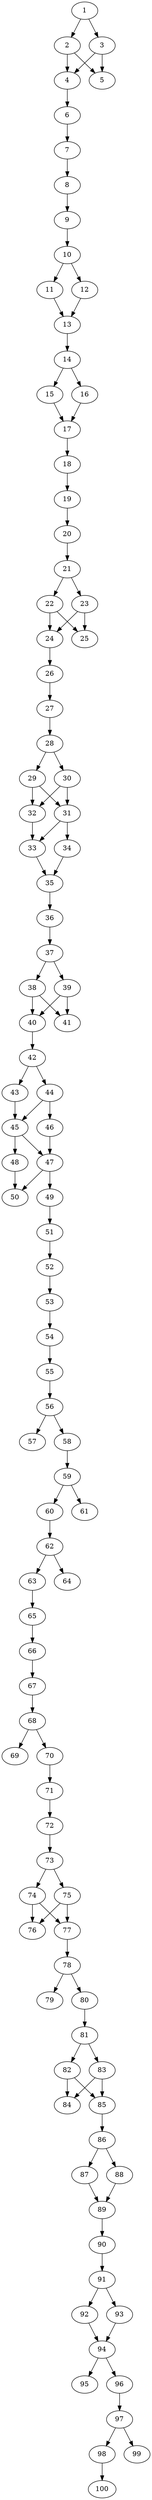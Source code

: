 // DAG automatically generated by daggen at Fri Aug  4 16:35:14 2017
// ./daggen --dot -n 100 --fat 0.2 --regular 0.8 --density 0.8 --jump 1 
digraph G {
  1 [size="68719", alpha="0.11"]
  1 -> 2 [size ="134"]
  1 -> 3 [size ="134"]
  2 [size="549756", alpha="0.02"]
  2 -> 4 [size ="537"]
  2 -> 5 [size ="537"]
  3 [size="5369", alpha="0.04"]
  3 -> 4 [size ="134"]
  3 -> 5 [size ="134"]
  4 [size="368293", alpha="0.12"]
  4 -> 6 [size ="411"]
  5 [size="68719", alpha="0.17"]
  6 [size="10344", alpha="0.10"]
  6 -> 7 [size ="210"]
  7 [size="693119", alpha="0.13"]
  7 -> 8 [size ="537"]
  8 [size="2540", alpha="0.09"]
  8 -> 9 [size ="75"]
  9 [size="22574", alpha="0.17"]
  9 -> 10 [size ="411"]
  10 [size="25864", alpha="0.07"]
  10 -> 11 [size ="411"]
  10 -> 12 [size ="411"]
  11 [size="1073742", alpha="0.01"]
  11 -> 13 [size ="839"]
  12 [size="14018", alpha="0.02"]
  12 -> 13 [size ="302"]
  13 [size="8524", alpha="0.17"]
  13 -> 14 [size ="134"]
  14 [size="134218", alpha="0.14"]
  14 -> 15 [size ="210"]
  14 -> 16 [size ="210"]
  15 [size="134218", alpha="0.11"]
  15 -> 17 [size ="210"]
  16 [size="2731", alpha="0.11"]
  16 -> 17 [size ="134"]
  17 [size="28095", alpha="0.08"]
  17 -> 18 [size ="75"]
  18 [size="1817", alpha="0.05"]
  18 -> 19 [size ="75"]
  19 [size="8590", alpha="0.04"]
  19 -> 20 [size ="34"]
  20 [size="7480", alpha="0.13"]
  20 -> 21 [size ="302"]
  21 [size="14908", alpha="0.03"]
  21 -> 22 [size ="302"]
  21 -> 23 [size ="302"]
  22 [size="321353", alpha="0.08"]
  22 -> 24 [size ="411"]
  22 -> 25 [size ="411"]
  23 [size="782758", alpha="0.12"]
  23 -> 24 [size ="679"]
  23 -> 25 [size ="679"]
  24 [size="7146", alpha="0.14"]
  24 -> 26 [size ="134"]
  25 [size="15511", alpha="0.17"]
  26 [size="134218", alpha="0.04"]
  26 -> 27 [size ="210"]
  27 [size="335852", alpha="0.18"]
  27 -> 28 [size ="411"]
  28 [size="1073742", alpha="0.09"]
  28 -> 29 [size ="839"]
  28 -> 30 [size ="839"]
  29 [size="368293", alpha="0.18"]
  29 -> 31 [size ="411"]
  29 -> 32 [size ="411"]
  30 [size="6562", alpha="0.18"]
  30 -> 31 [size ="411"]
  30 -> 32 [size ="411"]
  31 [size="947157", alpha="0.16"]
  31 -> 33 [size ="679"]
  31 -> 34 [size ="679"]
  32 [size="549756", alpha="0.11"]
  32 -> 33 [size ="537"]
  33 [size="212355", alpha="0.13"]
  33 -> 35 [size ="302"]
  34 [size="1073742", alpha="0.04"]
  34 -> 35 [size ="839"]
  35 [size="26776", alpha="0.08"]
  35 -> 36 [size ="537"]
  36 [size="368293", alpha="0.08"]
  36 -> 37 [size ="411"]
  37 [size="7941", alpha="0.09"]
  37 -> 38 [size ="302"]
  37 -> 39 [size ="302"]
  38 [size="739083", alpha="0.14"]
  38 -> 40 [size ="839"]
  38 -> 41 [size ="839"]
  39 [size="28991", alpha="0.06"]
  39 -> 40 [size ="75"]
  39 -> 41 [size ="75"]
  40 [size="552145", alpha="0.13"]
  40 -> 42 [size ="411"]
  41 [size="28991", alpha="0.01"]
  42 [size="747", alpha="0.14"]
  42 -> 43 [size ="34"]
  42 -> 44 [size ="34"]
  43 [size="1409", alpha="0.10"]
  43 -> 45 [size ="34"]
  44 [size="19077", alpha="0.17"]
  44 -> 45 [size ="679"]
  44 -> 46 [size ="679"]
  45 [size="68719", alpha="0.11"]
  45 -> 47 [size ="134"]
  45 -> 48 [size ="134"]
  46 [size="28991", alpha="0.16"]
  46 -> 47 [size ="75"]
  47 [size="6853", alpha="0.08"]
  47 -> 49 [size ="210"]
  47 -> 50 [size ="210"]
  48 [size="4603", alpha="0.06"]
  48 -> 50 [size ="210"]
  49 [size="15395", alpha="0.06"]
  49 -> 51 [size ="411"]
  50 [size="492303", alpha="0.15"]
  51 [size="2268", alpha="0.07"]
  51 -> 52 [size ="134"]
  52 [size="810744", alpha="0.18"]
  52 -> 53 [size ="839"]
  53 [size="3699", alpha="0.19"]
  53 -> 54 [size ="75"]
  54 [size="368293", alpha="0.13"]
  54 -> 55 [size ="411"]
  55 [size="472161", alpha="0.14"]
  55 -> 56 [size ="411"]
  56 [size="326164", alpha="0.09"]
  56 -> 57 [size ="210"]
  56 -> 58 [size ="210"]
  57 [size="8590", alpha="0.10"]
  58 [size="108644", alpha="0.13"]
  58 -> 59 [size ="411"]
  59 [size="368293", alpha="0.07"]
  59 -> 60 [size ="411"]
  59 -> 61 [size ="411"]
  60 [size="23165", alpha="0.03"]
  60 -> 62 [size ="411"]
  61 [size="10125", alpha="0.03"]
  62 [size="7992", alpha="0.15"]
  62 -> 63 [size ="134"]
  62 -> 64 [size ="134"]
  63 [size="24521", alpha="0.03"]
  63 -> 65 [size ="411"]
  64 [size="22457", alpha="0.00"]
  65 [size="40545", alpha="0.00"]
  65 -> 66 [size ="34"]
  66 [size="68719", alpha="0.09"]
  66 -> 67 [size ="134"]
  67 [size="22644", alpha="0.15"]
  67 -> 68 [size ="34"]
  68 [size="85733", alpha="0.14"]
  68 -> 69 [size ="411"]
  68 -> 70 [size ="411"]
  69 [size="35817", alpha="0.10"]
  70 [size="782758", alpha="0.05"]
  70 -> 71 [size ="679"]
  71 [size="28991", alpha="0.14"]
  71 -> 72 [size ="75"]
  72 [size="153158", alpha="0.11"]
  72 -> 73 [size ="210"]
  73 [size="2113", alpha="0.14"]
  73 -> 74 [size ="34"]
  73 -> 75 [size ="34"]
  74 [size="170957", alpha="0.19"]
  74 -> 76 [size ="411"]
  74 -> 77 [size ="411"]
  75 [size="10848", alpha="0.19"]
  75 -> 76 [size ="411"]
  75 -> 77 [size ="411"]
  76 [size="32964", alpha="0.11"]
  77 [size="8590", alpha="0.03"]
  77 -> 78 [size ="34"]
  78 [size="3327", alpha="0.13"]
  78 -> 79 [size ="75"]
  78 -> 80 [size ="75"]
  79 [size="211485", alpha="0.13"]
  80 [size="37362", alpha="0.19"]
  80 -> 81 [size ="679"]
  81 [size="631346", alpha="0.18"]
  81 -> 82 [size ="537"]
  81 -> 83 [size ="537"]
  82 [size="370157", alpha="0.08"]
  82 -> 84 [size ="411"]
  82 -> 85 [size ="411"]
  83 [size="1944", alpha="0.11"]
  83 -> 84 [size ="34"]
  83 -> 85 [size ="34"]
  84 [size="25683", alpha="0.04"]
  85 [size="639311", alpha="0.04"]
  85 -> 86 [size ="411"]
  86 [size="10022", alpha="0.07"]
  86 -> 87 [size ="411"]
  86 -> 88 [size ="411"]
  87 [size="782758", alpha="0.03"]
  87 -> 89 [size ="679"]
  88 [size="62405", alpha="0.03"]
  88 -> 89 [size ="134"]
  89 [size="134218", alpha="0.16"]
  89 -> 90 [size ="210"]
  90 [size="749115", alpha="0.13"]
  90 -> 91 [size ="679"]
  91 [size="5890", alpha="0.16"]
  91 -> 92 [size ="134"]
  91 -> 93 [size ="134"]
  92 [size="16428", alpha="0.01"]
  92 -> 94 [size ="411"]
  93 [size="74509", alpha="0.14"]
  93 -> 94 [size ="134"]
  94 [size="782758", alpha="0.09"]
  94 -> 95 [size ="679"]
  94 -> 96 [size ="679"]
  95 [size="8590", alpha="0.15"]
  96 [size="9849", alpha="0.13"]
  96 -> 97 [size ="537"]
  97 [size="8266", alpha="0.19"]
  97 -> 98 [size ="134"]
  97 -> 99 [size ="134"]
  98 [size="14078", alpha="0.04"]
  98 -> 100 [size ="75"]
  99 [size="555514", alpha="0.06"]
  100 [size="50358", alpha="0.03"]
}
